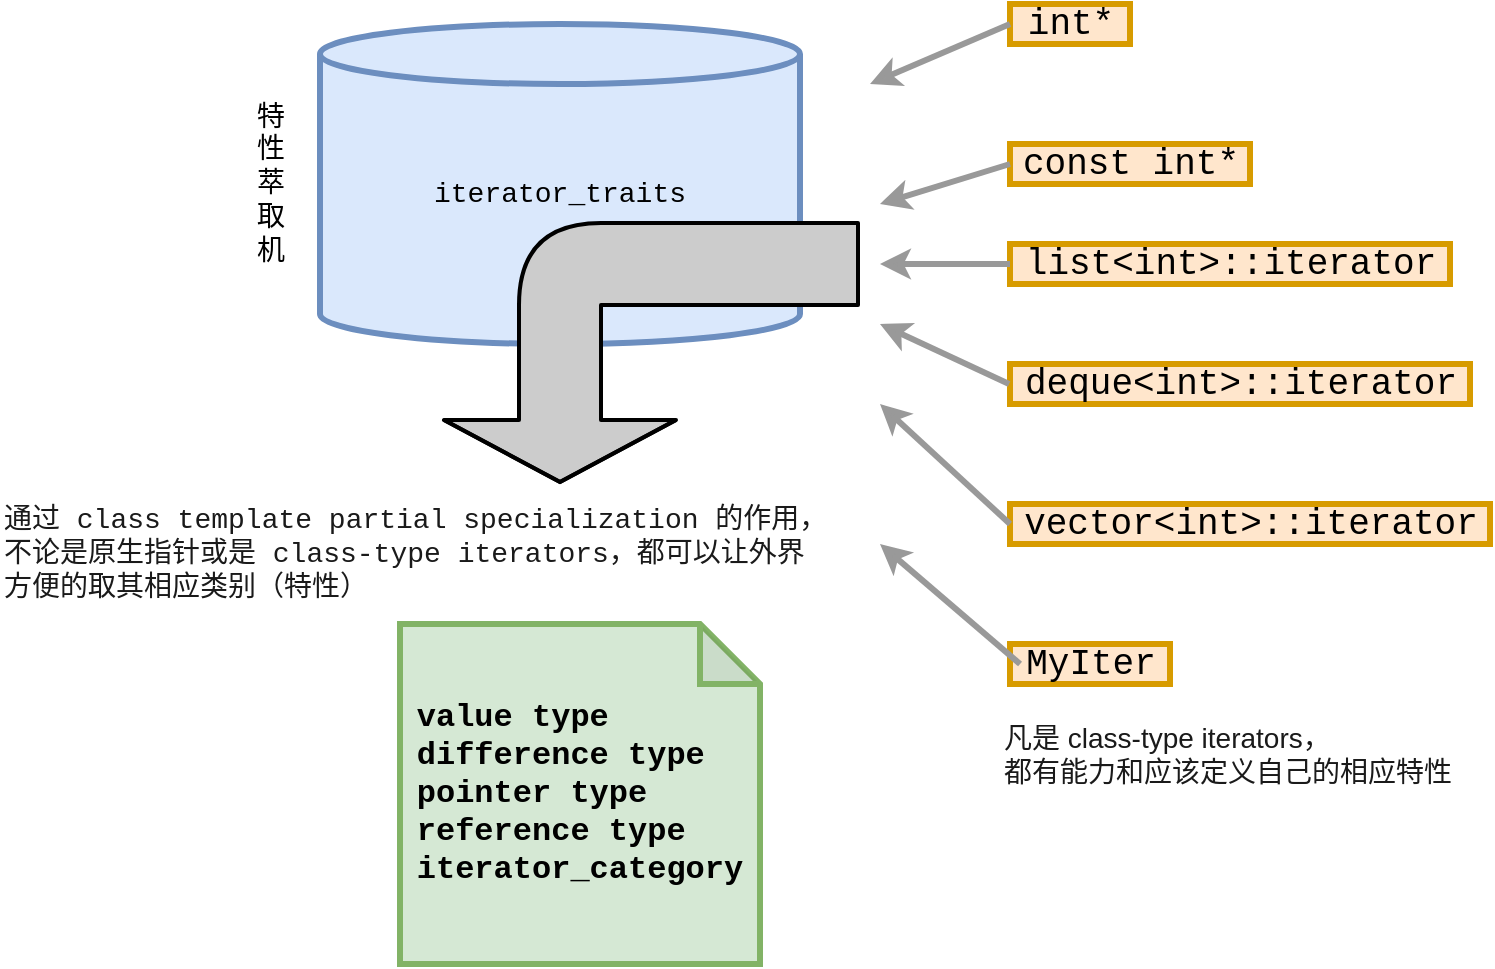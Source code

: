 <mxfile>
    <diagram id="rWknKSRP7QFHUEX7Fyz6" name="Page-1">
        <mxGraphModel dx="846" dy="596" grid="1" gridSize="10" guides="1" tooltips="1" connect="1" arrows="1" fold="1" page="1" pageScale="1" pageWidth="850" pageHeight="1100" math="0" shadow="0">
            <root>
                <mxCell id="0"/>
                <mxCell id="1" parent="0"/>
                <mxCell id="2" value="&lt;font face=&quot;Courier New&quot; style=&quot;font-size: 14px&quot;&gt;iterator_traits&lt;br&gt;&lt;br&gt;&lt;/font&gt;" style="shape=cylinder3;whiteSpace=wrap;html=1;boundedLbl=1;backgroundOutline=1;size=15;shadow=0;strokeWidth=3;fillColor=#dae8fc;strokeColor=#6c8ebf;" vertex="1" parent="1">
                    <mxGeometry x="200" y="130" width="240" height="160" as="geometry"/>
                </mxCell>
                <mxCell id="3" value="" style="shape=flexArrow;endArrow=classic;html=1;width=40;strokeWidth=2;fillColor=#CCCCCC;endWidth=73;endSize=9.67;" edge="1" parent="1">
                    <mxGeometry width="50" height="50" relative="1" as="geometry">
                        <mxPoint x="470" y="250" as="sourcePoint"/>
                        <mxPoint x="320" y="360" as="targetPoint"/>
                        <Array as="points">
                            <mxPoint x="320" y="250"/>
                        </Array>
                    </mxGeometry>
                </mxCell>
                <mxCell id="4" value="&lt;font style=&quot;font-size: 14px&quot; face=&quot;Courier New&quot;&gt;特&lt;br&gt;性&lt;br&gt;萃&lt;br&gt;取&lt;br&gt;机&lt;/font&gt;" style="text;html=1;align=center;verticalAlign=middle;resizable=0;points=[];autosize=1;direction=east;" vertex="1" parent="1">
                    <mxGeometry x="160" y="170" width="30" height="80" as="geometry"/>
                </mxCell>
                <mxCell id="5" value="&lt;font style=&quot;font-size: 18px&quot; face=&quot;Courier New&quot;&gt;int*&lt;/font&gt;" style="text;html=1;align=center;verticalAlign=middle;resizable=0;points=[];autosize=1;fillColor=#ffe6cc;strokeColor=#d79b00;strokeWidth=3;" vertex="1" parent="1">
                    <mxGeometry x="545" y="120" width="60" height="20" as="geometry"/>
                </mxCell>
                <mxCell id="6" value="&lt;font style=&quot;font-size: 18px&quot; face=&quot;Courier New&quot;&gt;const int*&lt;/font&gt;" style="text;html=1;align=center;verticalAlign=middle;resizable=0;points=[];autosize=1;fillColor=#ffe6cc;strokeColor=#d79b00;strokeWidth=3;" vertex="1" parent="1">
                    <mxGeometry x="545" y="190" width="120" height="20" as="geometry"/>
                </mxCell>
                <mxCell id="7" value="&lt;font style=&quot;font-size: 18px&quot; face=&quot;Courier New&quot;&gt;list&amp;lt;int&amp;gt;::iterator&lt;/font&gt;" style="text;html=1;align=center;verticalAlign=middle;resizable=0;points=[];autosize=1;fillColor=#ffe6cc;strokeColor=#d79b00;strokeWidth=3;" vertex="1" parent="1">
                    <mxGeometry x="545" y="240" width="220" height="20" as="geometry"/>
                </mxCell>
                <mxCell id="8" value="&lt;font style=&quot;font-size: 18px&quot; face=&quot;Courier New&quot;&gt;deque&amp;lt;int&amp;gt;::iterator&lt;/font&gt;" style="text;html=1;align=center;verticalAlign=middle;resizable=0;points=[];autosize=1;fillColor=#ffe6cc;strokeColor=#d79b00;strokeWidth=3;" vertex="1" parent="1">
                    <mxGeometry x="545" y="300" width="230" height="20" as="geometry"/>
                </mxCell>
                <mxCell id="9" value="&lt;font style=&quot;font-size: 18px&quot; face=&quot;Courier New&quot;&gt;vector&amp;lt;int&amp;gt;::iterator&lt;/font&gt;" style="text;html=1;align=center;verticalAlign=middle;resizable=0;points=[];autosize=1;fillColor=#ffe6cc;strokeColor=#d79b00;strokeWidth=3;" vertex="1" parent="1">
                    <mxGeometry x="545" y="370" width="240" height="20" as="geometry"/>
                </mxCell>
                <mxCell id="10" value="&lt;font face=&quot;Courier New&quot; style=&quot;font-size: 18px&quot;&gt;MyIter&lt;/font&gt;" style="text;html=1;align=center;verticalAlign=middle;resizable=0;points=[];autosize=1;fillColor=#ffe6cc;strokeColor=#d79b00;strokeWidth=3;" vertex="1" parent="1">
                    <mxGeometry x="545" y="440" width="80" height="20" as="geometry"/>
                </mxCell>
                <mxCell id="11" value="" style="endArrow=classic;html=1;strokeWidth=3;fillColor=#CCCCCC;strokeColor=#999999;" edge="1" parent="1">
                    <mxGeometry width="50" height="50" relative="1" as="geometry">
                        <mxPoint x="545" y="130" as="sourcePoint"/>
                        <mxPoint x="475" y="160" as="targetPoint"/>
                    </mxGeometry>
                </mxCell>
                <mxCell id="12" value="" style="endArrow=classic;html=1;strokeWidth=3;fillColor=#CCCCCC;strokeColor=#999999;" edge="1" parent="1">
                    <mxGeometry width="50" height="50" relative="1" as="geometry">
                        <mxPoint x="545" y="200" as="sourcePoint"/>
                        <mxPoint x="480" y="220" as="targetPoint"/>
                    </mxGeometry>
                </mxCell>
                <mxCell id="13" value="" style="endArrow=classic;html=1;strokeWidth=3;fillColor=#CCCCCC;strokeColor=#999999;" edge="1" parent="1">
                    <mxGeometry width="50" height="50" relative="1" as="geometry">
                        <mxPoint x="545" y="250" as="sourcePoint"/>
                        <mxPoint x="480" y="250" as="targetPoint"/>
                    </mxGeometry>
                </mxCell>
                <mxCell id="14" value="" style="endArrow=classic;html=1;strokeWidth=3;fillColor=#CCCCCC;strokeColor=#999999;" edge="1" parent="1">
                    <mxGeometry width="50" height="50" relative="1" as="geometry">
                        <mxPoint x="545" y="380" as="sourcePoint"/>
                        <mxPoint x="480" y="320" as="targetPoint"/>
                    </mxGeometry>
                </mxCell>
                <mxCell id="15" value="" style="endArrow=classic;html=1;strokeWidth=3;fillColor=#CCCCCC;exitX=-0.002;exitY=0.5;exitDx=0;exitDy=0;exitPerimeter=0;strokeColor=#999999;" edge="1" parent="1" source="8">
                    <mxGeometry width="50" height="50" relative="1" as="geometry">
                        <mxPoint x="580" y="170" as="sourcePoint"/>
                        <mxPoint x="480" y="280" as="targetPoint"/>
                    </mxGeometry>
                </mxCell>
                <mxCell id="16" value="" style="endArrow=classic;html=1;strokeWidth=3;fillColor=#CCCCCC;exitX=0.063;exitY=0.5;exitDx=0;exitDy=0;exitPerimeter=0;strokeColor=#999999;" edge="1" parent="1" source="10">
                    <mxGeometry width="50" height="50" relative="1" as="geometry">
                        <mxPoint x="540" y="450" as="sourcePoint"/>
                        <mxPoint x="480" y="390" as="targetPoint"/>
                    </mxGeometry>
                </mxCell>
                <mxCell id="19" value="&lt;font style=&quot;font-size: 14px&quot; color=&quot;#1a1a1a&quot;&gt;凡是 class-type iterators， &lt;br&gt;都有能力和应该定义自己的相应特性&lt;/font&gt;" style="text;html=1;align=left;verticalAlign=middle;resizable=0;points=[];autosize=1;" vertex="1" parent="1">
                    <mxGeometry x="540" y="475" width="240" height="40" as="geometry"/>
                </mxCell>
                <mxCell id="20" value="&lt;font face=&quot;Courier New&quot; style=&quot;font-size: 14px&quot; color=&quot;#1a1a1a&quot;&gt;通过 class template partial specialization 的作用，&lt;br&gt;不论是原生指针或是 class-type iterators，都可以让外界&lt;br&gt;方便的取其相应类别（特性）&amp;nbsp;&lt;/font&gt;" style="text;html=1;align=left;verticalAlign=middle;resizable=0;points=[];autosize=1;" vertex="1" parent="1">
                    <mxGeometry x="40" y="370" width="430" height="50" as="geometry"/>
                </mxCell>
                <mxCell id="21" value="&lt;p style=&quot;line-height: 150%&quot;&gt;&lt;/p&gt;&lt;div style=&quot;text-align: left&quot;&gt;&lt;b style=&quot;font-family: &amp;#34;courier new&amp;#34; ; font-size: medium&quot;&gt;value type&lt;/b&gt;&lt;/div&gt;&lt;font face=&quot;Courier New&quot; size=&quot;3&quot;&gt;&lt;div style=&quot;text-align: left&quot;&gt;&lt;b&gt;difference type&lt;/b&gt;&lt;/div&gt;&lt;div style=&quot;text-align: left&quot;&gt;&lt;b&gt;pointer type&lt;/b&gt;&lt;/div&gt;&lt;div style=&quot;text-align: left&quot;&gt;&lt;b&gt;reference type&lt;/b&gt;&lt;/div&gt;&lt;div style=&quot;text-align: left&quot;&gt;&lt;b&gt;iterator_category&lt;/b&gt;&lt;/div&gt;&lt;/font&gt;&lt;p&gt;&lt;/p&gt;" style="shape=note;whiteSpace=wrap;html=1;backgroundOutline=1;darkOpacity=0.05;shadow=0;strokeWidth=3;fillColor=#d5e8d4;strokeColor=#82b366;" vertex="1" parent="1">
                    <mxGeometry x="240" y="430" width="180" height="170" as="geometry"/>
                </mxCell>
            </root>
        </mxGraphModel>
    </diagram>
</mxfile>